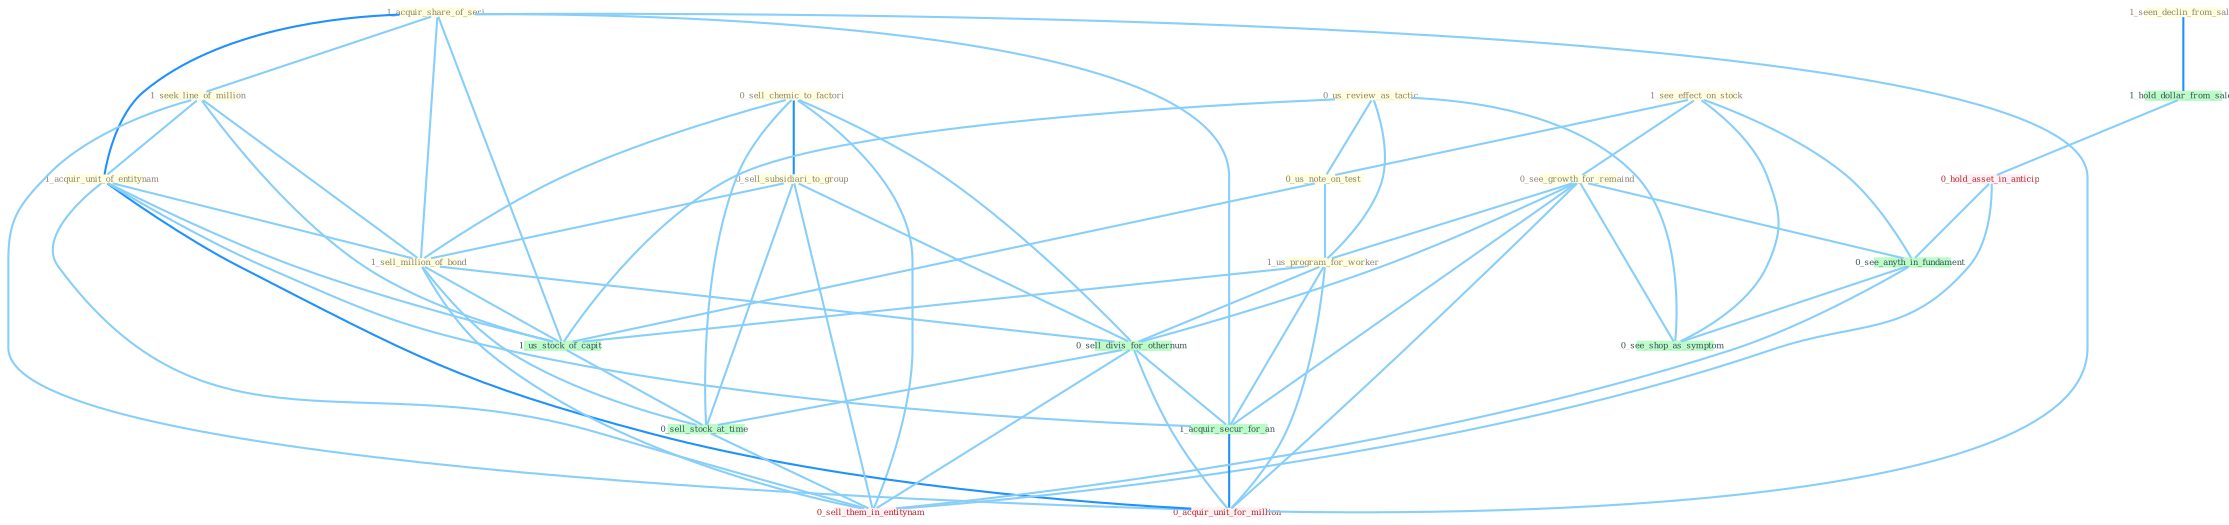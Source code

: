 Graph G{ 
    node
    [shape=polygon,style=filled,width=.5,height=.06,color="#BDFCC9",fixedsize=true,fontsize=4,
    fontcolor="#2f4f4f"];
    {node
    [color="#ffffe0", fontcolor="#8b7d6b"] "1_acquir_share_of_seri " "0_sell_chemic_to_factori " "1_seek_line_of_million " "0_us_review_as_tactic " "1_acquir_unit_of_entitynam " "1_see_effect_on_stock " "0_sell_subsidiari_to_group " "1_seen_declin_from_sale " "0_see_growth_for_remaind " "0_us_note_on_test " "1_sell_million_of_bond " "1_us_program_for_worker "}
{node [color="#fff0f5", fontcolor="#b22222"] "0_hold_asset_in_anticip " "0_acquir_unit_for_million " "0_sell_them_in_entitynam "}
edge [color="#B0E2FF"];

	"1_acquir_share_of_seri " -- "1_seek_line_of_million " [w="1", color="#87cefa" ];
	"1_acquir_share_of_seri " -- "1_acquir_unit_of_entitynam " [w="2", color="#1e90ff" , len=0.8];
	"1_acquir_share_of_seri " -- "1_sell_million_of_bond " [w="1", color="#87cefa" ];
	"1_acquir_share_of_seri " -- "1_acquir_secur_for_an " [w="1", color="#87cefa" ];
	"1_acquir_share_of_seri " -- "1_us_stock_of_capit " [w="1", color="#87cefa" ];
	"1_acquir_share_of_seri " -- "0_acquir_unit_for_million " [w="1", color="#87cefa" ];
	"0_sell_chemic_to_factori " -- "0_sell_subsidiari_to_group " [w="2", color="#1e90ff" , len=0.8];
	"0_sell_chemic_to_factori " -- "1_sell_million_of_bond " [w="1", color="#87cefa" ];
	"0_sell_chemic_to_factori " -- "0_sell_divis_for_othernum " [w="1", color="#87cefa" ];
	"0_sell_chemic_to_factori " -- "0_sell_stock_at_time " [w="1", color="#87cefa" ];
	"0_sell_chemic_to_factori " -- "0_sell_them_in_entitynam " [w="1", color="#87cefa" ];
	"1_seek_line_of_million " -- "1_acquir_unit_of_entitynam " [w="1", color="#87cefa" ];
	"1_seek_line_of_million " -- "1_sell_million_of_bond " [w="1", color="#87cefa" ];
	"1_seek_line_of_million " -- "1_us_stock_of_capit " [w="1", color="#87cefa" ];
	"1_seek_line_of_million " -- "0_acquir_unit_for_million " [w="1", color="#87cefa" ];
	"0_us_review_as_tactic " -- "0_us_note_on_test " [w="1", color="#87cefa" ];
	"0_us_review_as_tactic " -- "1_us_program_for_worker " [w="1", color="#87cefa" ];
	"0_us_review_as_tactic " -- "1_us_stock_of_capit " [w="1", color="#87cefa" ];
	"0_us_review_as_tactic " -- "0_see_shop_as_symptom " [w="1", color="#87cefa" ];
	"1_acquir_unit_of_entitynam " -- "1_sell_million_of_bond " [w="1", color="#87cefa" ];
	"1_acquir_unit_of_entitynam " -- "1_acquir_secur_for_an " [w="1", color="#87cefa" ];
	"1_acquir_unit_of_entitynam " -- "1_us_stock_of_capit " [w="1", color="#87cefa" ];
	"1_acquir_unit_of_entitynam " -- "0_acquir_unit_for_million " [w="2", color="#1e90ff" , len=0.8];
	"1_acquir_unit_of_entitynam " -- "0_sell_them_in_entitynam " [w="1", color="#87cefa" ];
	"1_see_effect_on_stock " -- "0_see_growth_for_remaind " [w="1", color="#87cefa" ];
	"1_see_effect_on_stock " -- "0_us_note_on_test " [w="1", color="#87cefa" ];
	"1_see_effect_on_stock " -- "0_see_anyth_in_fundament " [w="1", color="#87cefa" ];
	"1_see_effect_on_stock " -- "0_see_shop_as_symptom " [w="1", color="#87cefa" ];
	"0_sell_subsidiari_to_group " -- "1_sell_million_of_bond " [w="1", color="#87cefa" ];
	"0_sell_subsidiari_to_group " -- "0_sell_divis_for_othernum " [w="1", color="#87cefa" ];
	"0_sell_subsidiari_to_group " -- "0_sell_stock_at_time " [w="1", color="#87cefa" ];
	"0_sell_subsidiari_to_group " -- "0_sell_them_in_entitynam " [w="1", color="#87cefa" ];
	"1_seen_declin_from_sale " -- "1_hold_dollar_from_sale " [w="2", color="#1e90ff" , len=0.8];
	"0_see_growth_for_remaind " -- "1_us_program_for_worker " [w="1", color="#87cefa" ];
	"0_see_growth_for_remaind " -- "0_sell_divis_for_othernum " [w="1", color="#87cefa" ];
	"0_see_growth_for_remaind " -- "1_acquir_secur_for_an " [w="1", color="#87cefa" ];
	"0_see_growth_for_remaind " -- "0_see_anyth_in_fundament " [w="1", color="#87cefa" ];
	"0_see_growth_for_remaind " -- "0_acquir_unit_for_million " [w="1", color="#87cefa" ];
	"0_see_growth_for_remaind " -- "0_see_shop_as_symptom " [w="1", color="#87cefa" ];
	"0_us_note_on_test " -- "1_us_program_for_worker " [w="1", color="#87cefa" ];
	"0_us_note_on_test " -- "1_us_stock_of_capit " [w="1", color="#87cefa" ];
	"1_sell_million_of_bond " -- "0_sell_divis_for_othernum " [w="1", color="#87cefa" ];
	"1_sell_million_of_bond " -- "1_us_stock_of_capit " [w="1", color="#87cefa" ];
	"1_sell_million_of_bond " -- "0_sell_stock_at_time " [w="1", color="#87cefa" ];
	"1_sell_million_of_bond " -- "0_sell_them_in_entitynam " [w="1", color="#87cefa" ];
	"1_us_program_for_worker " -- "0_sell_divis_for_othernum " [w="1", color="#87cefa" ];
	"1_us_program_for_worker " -- "1_acquir_secur_for_an " [w="1", color="#87cefa" ];
	"1_us_program_for_worker " -- "1_us_stock_of_capit " [w="1", color="#87cefa" ];
	"1_us_program_for_worker " -- "0_acquir_unit_for_million " [w="1", color="#87cefa" ];
	"0_sell_divis_for_othernum " -- "1_acquir_secur_for_an " [w="1", color="#87cefa" ];
	"0_sell_divis_for_othernum " -- "0_sell_stock_at_time " [w="1", color="#87cefa" ];
	"0_sell_divis_for_othernum " -- "0_acquir_unit_for_million " [w="1", color="#87cefa" ];
	"0_sell_divis_for_othernum " -- "0_sell_them_in_entitynam " [w="1", color="#87cefa" ];
	"1_acquir_secur_for_an " -- "0_acquir_unit_for_million " [w="2", color="#1e90ff" , len=0.8];
	"1_us_stock_of_capit " -- "0_sell_stock_at_time " [w="1", color="#87cefa" ];
	"1_hold_dollar_from_sale " -- "0_hold_asset_in_anticip " [w="1", color="#87cefa" ];
	"0_hold_asset_in_anticip " -- "0_see_anyth_in_fundament " [w="1", color="#87cefa" ];
	"0_hold_asset_in_anticip " -- "0_sell_them_in_entitynam " [w="1", color="#87cefa" ];
	"0_sell_stock_at_time " -- "0_sell_them_in_entitynam " [w="1", color="#87cefa" ];
	"0_see_anyth_in_fundament " -- "0_see_shop_as_symptom " [w="1", color="#87cefa" ];
	"0_see_anyth_in_fundament " -- "0_sell_them_in_entitynam " [w="1", color="#87cefa" ];
}